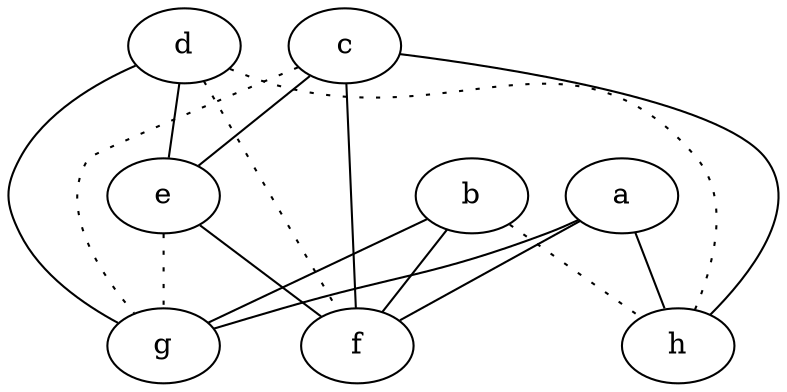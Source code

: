graph {
a -- f;
a -- g;
a -- h;
b -- f;
b -- g;
b -- h [style=dotted];
c -- e;
c -- f;
c -- g [style=dotted];
c -- h;
d -- e;
d -- f [style=dotted];
d -- g;
d -- h [style=dotted];
e -- f;
e -- g [style=dotted];
}
